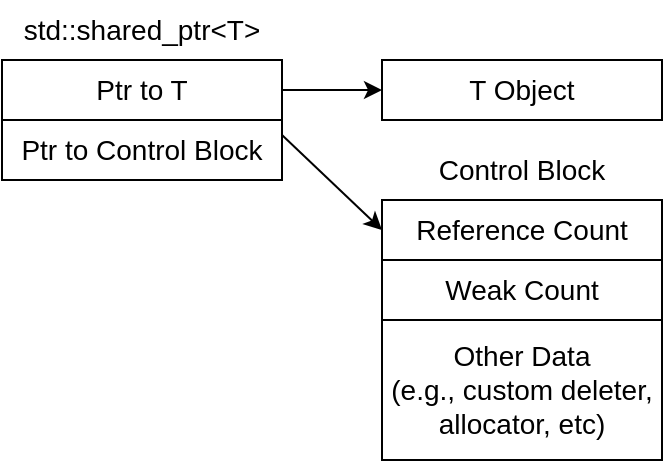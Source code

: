 <mxfile version="24.7.8">
  <diagram name="Page-1" id="YXa3wtoibJV_mE1iQ4w_">
    <mxGraphModel dx="1098" dy="988" grid="1" gridSize="10" guides="1" tooltips="1" connect="1" arrows="1" fold="1" page="1" pageScale="1" pageWidth="850" pageHeight="1100" math="0" shadow="0">
      <root>
        <mxCell id="0" />
        <mxCell id="1" parent="0" />
        <mxCell id="Y7nloDIOs2SfHfphFqJo-1" value="Ptr to T" style="rounded=0;whiteSpace=wrap;html=1;fontSize=14;" parent="1" vertex="1">
          <mxGeometry x="50" y="170" width="140" height="30" as="geometry" />
        </mxCell>
        <mxCell id="Y7nloDIOs2SfHfphFqJo-2" value="Ptr to Control Block" style="rounded=0;whiteSpace=wrap;html=1;fontSize=14;" parent="1" vertex="1">
          <mxGeometry x="50" y="200" width="140" height="30" as="geometry" />
        </mxCell>
        <mxCell id="Y7nloDIOs2SfHfphFqJo-3" value="T Object" style="rounded=0;whiteSpace=wrap;html=1;fontSize=14;" parent="1" vertex="1">
          <mxGeometry x="240" y="170" width="140" height="30" as="geometry" />
        </mxCell>
        <mxCell id="Y7nloDIOs2SfHfphFqJo-4" value="std::shared_ptr&amp;lt;T&amp;gt;" style="text;html=1;align=center;verticalAlign=middle;whiteSpace=wrap;rounded=0;fontSize=14;" parent="1" vertex="1">
          <mxGeometry x="50" y="140" width="140" height="30" as="geometry" />
        </mxCell>
        <mxCell id="Y7nloDIOs2SfHfphFqJo-5" value="Control Block" style="text;html=1;align=center;verticalAlign=middle;whiteSpace=wrap;rounded=0;fontSize=14;" parent="1" vertex="1">
          <mxGeometry x="240" y="210" width="140" height="30" as="geometry" />
        </mxCell>
        <mxCell id="Y7nloDIOs2SfHfphFqJo-6" value="Reference Count" style="rounded=0;whiteSpace=wrap;html=1;fontSize=14;" parent="1" vertex="1">
          <mxGeometry x="240" y="240" width="140" height="30" as="geometry" />
        </mxCell>
        <mxCell id="Y7nloDIOs2SfHfphFqJo-7" value="Weak Count" style="rounded=0;whiteSpace=wrap;html=1;fontSize=14;" parent="1" vertex="1">
          <mxGeometry x="240" y="270" width="140" height="30" as="geometry" />
        </mxCell>
        <mxCell id="Y7nloDIOs2SfHfphFqJo-8" value="Other Data&lt;div&gt;(e.g., custom deleter, allocator, etc)&lt;/div&gt;" style="rounded=0;whiteSpace=wrap;html=1;fontSize=14;" parent="1" vertex="1">
          <mxGeometry x="240" y="300" width="140" height="70" as="geometry" />
        </mxCell>
        <mxCell id="Y7nloDIOs2SfHfphFqJo-9" value="" style="endArrow=classic;html=1;rounded=0;exitX=1;exitY=0.5;exitDx=0;exitDy=0;entryX=0;entryY=0.5;entryDx=0;entryDy=0;" parent="1" source="Y7nloDIOs2SfHfphFqJo-1" target="Y7nloDIOs2SfHfphFqJo-3" edge="1">
          <mxGeometry width="50" height="50" relative="1" as="geometry">
            <mxPoint x="190" y="230" as="sourcePoint" />
            <mxPoint x="240" y="180" as="targetPoint" />
          </mxGeometry>
        </mxCell>
        <mxCell id="Y7nloDIOs2SfHfphFqJo-10" value="" style="endArrow=classic;html=1;rounded=0;exitX=1;exitY=0.25;exitDx=0;exitDy=0;entryX=0;entryY=0.5;entryDx=0;entryDy=0;" parent="1" source="Y7nloDIOs2SfHfphFqJo-2" target="Y7nloDIOs2SfHfphFqJo-6" edge="1">
          <mxGeometry width="50" height="50" relative="1" as="geometry">
            <mxPoint x="200" y="195" as="sourcePoint" />
            <mxPoint x="250" y="195" as="targetPoint" />
          </mxGeometry>
        </mxCell>
      </root>
    </mxGraphModel>
  </diagram>
</mxfile>
